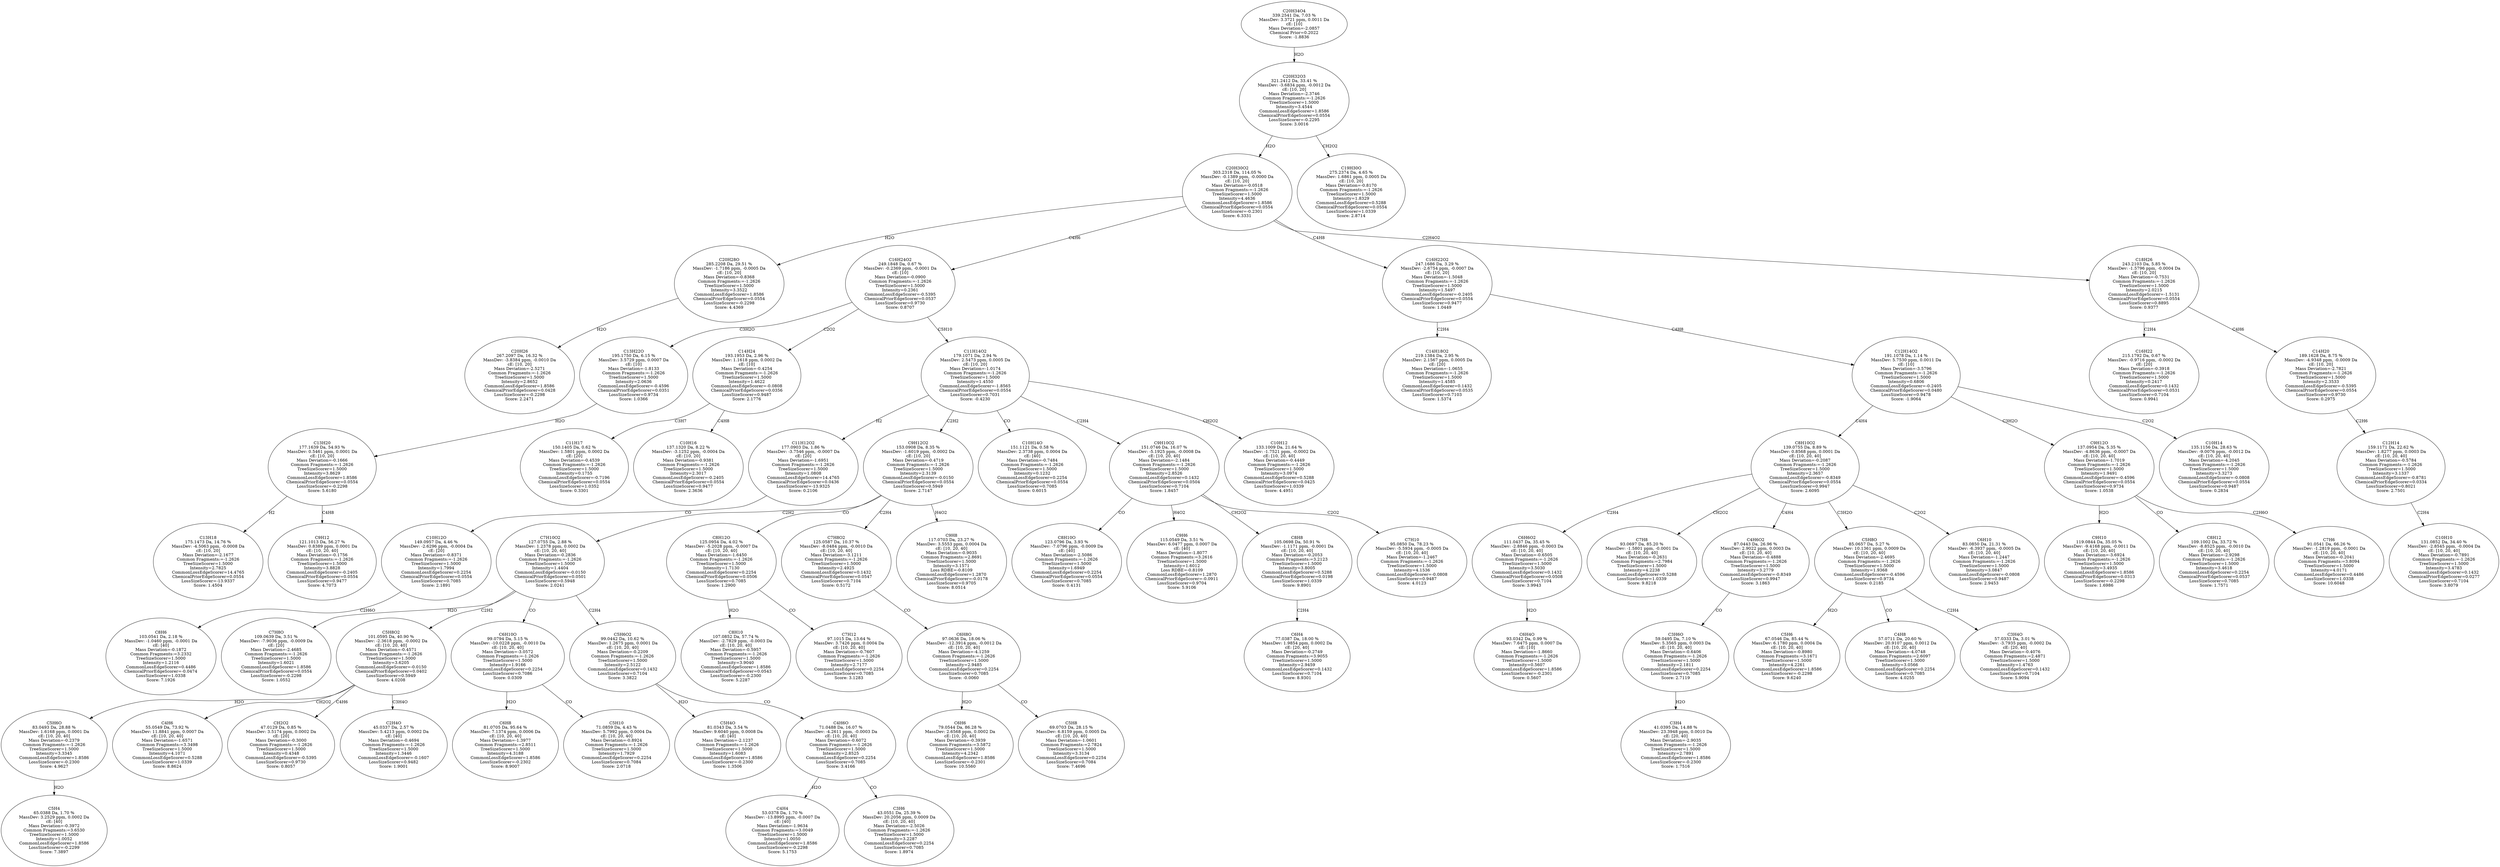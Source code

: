 strict digraph {
v1 [label="C20H26\n267.2097 Da, 16.32 %\nMassDev: -3.8384 ppm, -0.0010 Da\ncE: [10, 20]\nMass Deviation=-2.5271\nCommon Fragments:=-1.2626\nTreeSizeScorer=1.5000\nIntensity=2.8652\nCommonLossEdgeScorer=1.8586\nChemicalPriorEdgeScorer=0.0428\nLossSizeScorer=-0.2298\nScore: 2.2471"];
v2 [label="C20H28O\n285.2208 Da, 29.51 %\nMassDev: -1.7186 ppm, -0.0005 Da\ncE: [10, 20]\nMass Deviation=-0.8368\nCommon Fragments:=-1.2626\nTreeSizeScorer=1.5000\nIntensity=3.3522\nCommonLossEdgeScorer=1.8586\nChemicalPriorEdgeScorer=0.0554\nLossSizeScorer=-0.2298\nScore: 4.4369"];
v3 [label="C13H18\n175.1473 Da, 14.76 %\nMassDev: -4.5063 ppm, -0.0008 Da\ncE: [10, 20]\nMass Deviation=-2.1677\nCommon Fragments:=-1.2626\nTreeSizeScorer=1.5000\nIntensity=2.7825\nCommonLossEdgeScorer=14.4765\nChemicalPriorEdgeScorer=0.0554\nLossSizeScorer=-13.9337\nScore: 1.4504"];
v4 [label="C9H12\n121.1013 Da, 56.27 %\nMassDev: 0.8389 ppm, 0.0001 Da\ncE: [10, 20, 40]\nMass Deviation=-0.1756\nCommon Fragments:=-1.2626\nTreeSizeScorer=1.5000\nIntensity=3.8828\nCommonLossEdgeScorer=-0.2405\nChemicalPriorEdgeScorer=0.0554\nLossSizeScorer=0.9477\nScore: 4.7073"];
v5 [label="C13H20\n177.1639 Da, 54.93 %\nMassDev: 0.5461 ppm, 0.0001 Da\ncE: [10, 20]\nMass Deviation=-0.1666\nCommon Fragments:=-1.2626\nTreeSizeScorer=1.5000\nIntensity=3.8629\nCommonLossEdgeScorer=1.8586\nChemicalPriorEdgeScorer=0.0554\nLossSizeScorer=-0.2298\nScore: 5.6180"];
v6 [label="C13H22O\n195.1750 Da, 6.15 %\nMassDev: 3.5729 ppm, 0.0007 Da\ncE: [10]\nMass Deviation=-1.8133\nCommon Fragments:=-1.2626\nTreeSizeScorer=1.5000\nIntensity=2.0636\nCommonLossEdgeScorer=-0.4596\nChemicalPriorEdgeScorer=0.0351\nLossSizeScorer=0.9734\nScore: 1.0366"];
v7 [label="C11H17\n150.1405 Da, 0.62 %\nMassDev: 1.5801 ppm, 0.0002 Da\ncE: [20]\nMass Deviation=-0.4539\nCommon Fragments:=-1.2626\nTreeSizeScorer=1.5000\nIntensity=0.1755\nCommonLossEdgeScorer=-0.7196\nChemicalPriorEdgeScorer=0.0554\nLossSizeScorer=1.0352\nScore: 0.3301"];
v8 [label="C10H16\n137.1320 Da, 8.22 %\nMassDev: -3.1252 ppm, -0.0004 Da\ncE: [10, 20]\nMass Deviation=-0.9381\nCommon Fragments:=-1.2626\nTreeSizeScorer=1.5000\nIntensity=2.3017\nCommonLossEdgeScorer=-0.2405\nChemicalPriorEdgeScorer=0.0554\nLossSizeScorer=0.9477\nScore: 2.3636"];
v9 [label="C14H24\n193.1953 Da, 2.96 %\nMassDev: 1.1618 ppm, 0.0002 Da\ncE: [10]\nMass Deviation=-0.4254\nCommon Fragments:=-1.2626\nTreeSizeScorer=1.5000\nIntensity=1.4622\nCommonLossEdgeScorer=-0.0808\nChemicalPriorEdgeScorer=0.0356\nLossSizeScorer=0.9487\nScore: 2.1776"];
v10 [label="C8H6\n103.0541 Da, 2.18 %\nMassDev: -1.0460 ppm, -0.0001 Da\ncE: [40]\nMass Deviation=-0.1872\nCommon Fragments:=3.2332\nTreeSizeScorer=1.5000\nIntensity=1.2116\nCommonLossEdgeScorer=0.4486\nChemicalPriorEdgeScorer=-0.0474\nLossSizeScorer=1.0338\nScore: 7.1926"];
v11 [label="C10H12O\n149.0957 Da, 4.46 %\nMassDev: -2.6296 ppm, -0.0004 Da\ncE: [20]\nMass Deviation=-0.8371\nCommon Fragments:=-1.2626\nTreeSizeScorer=1.5000\nIntensity=1.7994\nCommonLossEdgeScorer=0.2254\nChemicalPriorEdgeScorer=0.0554\nLossSizeScorer=0.7085\nScore: 2.1891"];
v12 [label="C11H12O2\n177.0903 Da, 1.86 %\nMassDev: -3.7546 ppm, -0.0007 Da\ncE: [20]\nMass Deviation=-1.6951\nCommon Fragments:=-1.2626\nTreeSizeScorer=1.5000\nIntensity=1.0808\nCommonLossEdgeScorer=14.4765\nChemicalPriorEdgeScorer=0.0436\nLossSizeScorer=-13.9325\nScore: 0.2106"];
v13 [label="C7H8O\n109.0639 Da, 3.51 %\nMassDev: -7.9036 ppm, -0.0009 Da\ncE: [20]\nMass Deviation=-2.4685\nCommon Fragments:=-1.2626\nTreeSizeScorer=1.5000\nIntensity=1.6021\nCommonLossEdgeScorer=1.8586\nChemicalPriorEdgeScorer=0.0554\nLossSizeScorer=-0.2298\nScore: 1.0552"];
v14 [label="C5H4\n65.0388 Da, 1.70 %\nMassDev: 3.2529 ppm, 0.0002 Da\ncE: [40]\nMass Deviation=-0.3972\nCommon Fragments:=3.6530\nTreeSizeScorer=1.5000\nIntensity=1.0052\nCommonLossEdgeScorer=1.8586\nLossSizeScorer=-0.2299\nScore: 7.3897"];
v15 [label="C5H6O\n83.0493 Da, 28.88 %\nMassDev: 1.6168 ppm, 0.0001 Da\ncE: [10, 20, 40]\nMass Deviation=-0.2379\nCommon Fragments:=-1.2626\nTreeSizeScorer=1.5000\nIntensity=3.3345\nCommonLossEdgeScorer=1.8586\nLossSizeScorer=-0.2300\nScore: 4.9627"];
v16 [label="C4H6\n55.0549 Da, 73.92 %\nMassDev: 11.8841 ppm, 0.0007 Da\ncE: [10, 20, 40]\nMass Deviation=-1.6571\nCommon Fragments:=3.3498\nTreeSizeScorer=1.5000\nIntensity=4.1071\nCommonLossEdgeScorer=0.5288\nLossSizeScorer=1.0339\nScore: 8.8624"];
v17 [label="CH2O2\n47.0129 Da, 0.85 %\nMassDev: 3.5174 ppm, 0.0002 Da\ncE: [20]\nMass Deviation=-0.3000\nCommon Fragments:=-1.2626\nTreeSizeScorer=1.5000\nIntensity=0.4348\nCommonLossEdgeScorer=-0.5395\nLossSizeScorer=0.9730\nScore: 0.8057"];
v18 [label="C2H4O\n45.0337 Da, 2.57 %\nMassDev: 5.4213 ppm, 0.0002 Da\ncE: [40]\nMass Deviation=-0.4694\nCommon Fragments:=-1.2626\nTreeSizeScorer=1.5000\nIntensity=1.3446\nCommonLossEdgeScorer=-0.1607\nLossSizeScorer=0.9482\nScore: 1.9001"];
v19 [label="C5H8O2\n101.0595 Da, 40.90 %\nMassDev: -2.3618 ppm, -0.0002 Da\ncE: [10, 20, 40]\nMass Deviation=-0.4571\nCommon Fragments:=-1.2626\nTreeSizeScorer=1.5000\nIntensity=3.6205\nCommonLossEdgeScorer=-0.0150\nChemicalPriorEdgeScorer=0.0402\nLossSizeScorer=0.5949\nScore: 4.0208"];
v20 [label="C6H8\n81.0705 Da, 95.64 %\nMassDev: 7.1374 ppm, 0.0006 Da\ncE: [10, 20, 40]\nMass Deviation=-1.3977\nCommon Fragments:=2.8511\nTreeSizeScorer=1.5000\nIntensity=4.3188\nCommonLossEdgeScorer=1.8586\nLossSizeScorer=-0.2302\nScore: 8.9007"];
v21 [label="C5H10\n71.0859 Da, 4.43 %\nMassDev: 5.7992 ppm, 0.0004 Da\ncE: [10, 20, 40]\nMass Deviation=-0.8924\nCommon Fragments:=-1.2626\nTreeSizeScorer=1.5000\nIntensity=1.7929\nCommonLossEdgeScorer=0.2254\nLossSizeScorer=0.7084\nScore: 2.0718"];
v22 [label="C6H10O\n99.0794 Da, 5.15 %\nMassDev: -10.0228 ppm, -0.0010 Da\ncE: [10, 20, 40]\nMass Deviation=-3.0572\nCommon Fragments:=-1.2626\nTreeSizeScorer=1.5000\nIntensity=1.9166\nCommonLossEdgeScorer=0.2254\nLossSizeScorer=0.7086\nScore: 0.0309"];
v23 [label="C5H4O\n81.0343 Da, 3.54 %\nMassDev: 9.6040 ppm, 0.0008 Da\ncE: [40]\nMass Deviation=-2.1237\nCommon Fragments:=-1.2626\nTreeSizeScorer=1.5000\nIntensity=1.6083\nCommonLossEdgeScorer=1.8586\nLossSizeScorer=-0.2300\nScore: 1.3506"];
v24 [label="C4H4\n53.0378 Da, 1.70 %\nMassDev: -13.8995 ppm, -0.0007 Da\ncE: [40]\nMass Deviation=-1.9634\nCommon Fragments:=3.0049\nTreeSizeScorer=1.5000\nIntensity=1.0050\nCommonLossEdgeScorer=1.8586\nLossSizeScorer=-0.2298\nScore: 5.1753"];
v25 [label="C3H6\n43.0551 Da, 25.39 %\nMassDev: 20.2056 ppm, 0.0009 Da\ncE: [10, 20, 40]\nMass Deviation=-2.5026\nCommon Fragments:=-1.2626\nTreeSizeScorer=1.5000\nIntensity=3.2287\nCommonLossEdgeScorer=0.2254\nLossSizeScorer=0.7085\nScore: 1.8974"];
v26 [label="C4H6O\n71.0488 Da, 16.07 %\nMassDev: -4.2611 ppm, -0.0003 Da\ncE: [10, 20, 40]\nMass Deviation=-0.6072\nCommon Fragments:=-1.2626\nTreeSizeScorer=1.5000\nIntensity=2.8525\nCommonLossEdgeScorer=0.2254\nLossSizeScorer=0.7085\nScore: 3.4166"];
v27 [label="C5H6O2\n99.0442 Da, 10.62 %\nMassDev: 1.2675 ppm, 0.0001 Da\ncE: [10, 20, 40]\nMass Deviation=-0.2209\nCommon Fragments:=-1.2626\nTreeSizeScorer=1.5000\nIntensity=2.5122\nCommonLossEdgeScorer=0.1432\nLossSizeScorer=0.7104\nScore: 3.3822"];
v28 [label="C7H10O2\n127.0755 Da, 2.88 %\nMassDev: 1.2378 ppm, 0.0002 Da\ncE: [10, 20, 40]\nMass Deviation=-0.2836\nCommon Fragments:=-1.2626\nTreeSizeScorer=1.5000\nIntensity=1.4404\nCommonLossEdgeScorer=-0.0150\nChemicalPriorEdgeScorer=0.0501\nLossSizeScorer=0.5948\nScore: 2.0241"];
v29 [label="C8H10\n107.0852 Da, 57.74 %\nMassDev: -2.7829 ppm, -0.0003 Da\ncE: [10, 20, 40]\nMass Deviation=-0.5957\nCommon Fragments:=-1.2626\nTreeSizeScorer=1.5000\nIntensity=3.9040\nCommonLossEdgeScorer=1.8586\nChemicalPriorEdgeScorer=0.0543\nLossSizeScorer=-0.2300\nScore: 5.2287"];
v30 [label="C7H12\n97.1015 Da, 13.64 %\nMassDev: 3.7426 ppm, 0.0004 Da\ncE: [10, 20, 40]\nMass Deviation=-0.7607\nCommon Fragments:=-1.2626\nTreeSizeScorer=1.5000\nIntensity=2.7177\nCommonLossEdgeScorer=0.2254\nLossSizeScorer=0.7085\nScore: 3.1283"];
v31 [label="C8H12O\n125.0954 Da, 4.02 %\nMassDev: -5.2028 ppm, -0.0007 Da\ncE: [10, 20, 40]\nMass Deviation=-1.6450\nCommon Fragments:=-1.2626\nTreeSizeScorer=1.5000\nIntensity=1.7130\nCommonLossEdgeScorer=0.2254\nChemicalPriorEdgeScorer=0.0506\nLossSizeScorer=0.7085\nScore: 1.2900"];
v32 [label="C6H6\n79.0544 Da, 86.28 %\nMassDev: 2.6568 ppm, 0.0002 Da\ncE: [10, 20, 40]\nMass Deviation=-0.3939\nCommon Fragments:=3.5872\nTreeSizeScorer=1.5000\nIntensity=4.2342\nCommonLossEdgeScorer=1.8586\nLossSizeScorer=-0.2301\nScore: 10.5560"];
v33 [label="C5H8\n69.0703 Da, 28.15 %\nMassDev: 6.8159 ppm, 0.0005 Da\ncE: [10, 20, 40]\nMass Deviation=-1.0601\nCommon Fragments:=2.7824\nTreeSizeScorer=1.5000\nIntensity=3.3134\nCommonLossEdgeScorer=0.2254\nLossSizeScorer=0.7084\nScore: 7.4696"];
v34 [label="C6H8O\n97.0636 Da, 18.06 %\nMassDev: -12.3914 ppm, -0.0012 Da\ncE: [10, 20, 40]\nMass Deviation=-4.1259\nCommon Fragments:=-1.2626\nTreeSizeScorer=1.5000\nIntensity=2.9485\nCommonLossEdgeScorer=0.2254\nLossSizeScorer=0.7085\nScore: -0.0060"];
v35 [label="C7H8O2\n125.0587 Da, 10.37 %\nMassDev: -8.0484 ppm, -0.0010 Da\ncE: [10, 20, 40]\nMass Deviation=-3.1211\nCommon Fragments:=-1.2626\nTreeSizeScorer=1.5000\nIntensity=2.4925\nCommonLossEdgeScorer=0.1432\nChemicalPriorEdgeScorer=0.0547\nLossSizeScorer=0.7104\nScore: 0.5172"];
v36 [label="C9H8\n117.0703 Da, 23.27 %\nMassDev: 3.5553 ppm, 0.0004 Da\ncE: [10, 20, 40]\nMass Deviation=-0.9035\nCommon Fragments:=2.8691\nTreeSizeScorer=1.5000\nIntensity=3.1571\nLoss RDBE=-0.8109\nCommonLossEdgeScorer=1.2870\nChemicalPriorEdgeScorer=-0.0178\nLossSizeScorer=0.9705\nScore: 8.0514"];
v37 [label="C9H12O2\n153.0908 Da, 8.35 %\nMassDev: -1.6019 ppm, -0.0002 Da\ncE: [10, 20]\nMass Deviation=-0.4719\nCommon Fragments:=-1.2626\nTreeSizeScorer=1.5000\nIntensity=2.3139\nCommonLossEdgeScorer=-0.0150\nChemicalPriorEdgeScorer=0.0554\nLossSizeScorer=0.5949\nScore: 2.7147"];
v38 [label="C10H14O\n151.1121 Da, 0.58 %\nMassDev: 2.3738 ppm, 0.0004 Da\ncE: [40]\nMass Deviation=-0.7484\nCommon Fragments:=-1.2626\nTreeSizeScorer=1.5000\nIntensity=0.1232\nCommonLossEdgeScorer=0.2254\nChemicalPriorEdgeScorer=0.0554\nLossSizeScorer=0.7085\nScore: 0.6015"];
v39 [label="C8H10O\n123.0796 Da, 3.93 %\nMassDev: -7.0796 ppm, -0.0009 Da\ncE: [40]\nMass Deviation=-2.5086\nCommon Fragments:=-1.2626\nTreeSizeScorer=1.5000\nIntensity=1.6949\nCommonLossEdgeScorer=0.2254\nChemicalPriorEdgeScorer=0.0554\nLossSizeScorer=0.7085\nScore: 0.4131"];
v40 [label="C9H6\n115.0549 Da, 3.51 %\nMassDev: 6.0477 ppm, 0.0007 Da\ncE: [40]\nMass Deviation=-1.8077\nCommon Fragments:=3.2616\nTreeSizeScorer=1.5000\nIntensity=1.6012\nLoss RDBE=-0.8109\nCommonLossEdgeScorer=1.2870\nChemicalPriorEdgeScorer=-0.0911\nLossSizeScorer=0.9704\nScore: 5.9106"];
v41 [label="C6H4\n77.0387 Da, 18.00 %\nMassDev: 1.9854 ppm, 0.0002 Da\ncE: [20, 40]\nMass Deviation=-0.2749\nCommon Fragments:=3.9055\nTreeSizeScorer=1.5000\nIntensity=2.9459\nCommonLossEdgeScorer=0.1432\nLossSizeScorer=0.7104\nScore: 8.9301"];
v42 [label="C8H8\n105.0698 Da, 50.91 %\nMassDev: -1.1171 ppm, -0.0001 Da\ncE: [10, 20, 40]\nMass Deviation=-0.2053\nCommon Fragments:=3.2123\nTreeSizeScorer=1.5000\nIntensity=3.8005\nCommonLossEdgeScorer=0.5288\nChemicalPriorEdgeScorer=0.0198\nLossSizeScorer=1.0339\nScore: 9.8901"];
v43 [label="C7H10\n95.0850 Da, 78.23 %\nMassDev: -5.5934 ppm, -0.0005 Da\ncE: [10, 20, 40]\nMass Deviation=-1.2467\nCommon Fragments:=-1.2626\nTreeSizeScorer=1.5000\nIntensity=4.1536\nCommonLossEdgeScorer=-0.0808\nLossSizeScorer=0.9487\nScore: 4.0123"];
v44 [label="C9H10O2\n151.0746 Da, 16.07 %\nMassDev: -5.1925 ppm, -0.0008 Da\ncE: [10, 20, 40]\nMass Deviation=-2.1484\nCommon Fragments:=-1.2626\nTreeSizeScorer=1.5000\nIntensity=2.8526\nCommonLossEdgeScorer=0.1432\nChemicalPriorEdgeScorer=0.0504\nLossSizeScorer=0.7104\nScore: 1.8457"];
v45 [label="C10H12\n133.1009 Da, 21.64 %\nMassDev: -1.7521 ppm, -0.0002 Da\ncE: [10, 20, 40]\nMass Deviation=-0.4449\nCommon Fragments:=-1.2626\nTreeSizeScorer=1.5000\nIntensity=3.0974\nCommonLossEdgeScorer=0.5288\nChemicalPriorEdgeScorer=0.0425\nLossSizeScorer=1.0339\nScore: 4.4951"];
v46 [label="C11H14O2\n179.1071 Da, 2.94 %\nMassDev: 2.5473 ppm, 0.0005 Da\ncE: [10, 20]\nMass Deviation=-1.0174\nCommon Fragments:=-1.2626\nTreeSizeScorer=1.5000\nIntensity=1.4550\nCommonLossEdgeScorer=-1.8565\nChemicalPriorEdgeScorer=0.0554\nLossSizeScorer=0.7031\nScore: -0.4230"];
v47 [label="C16H24O2\n249.1848 Da, 0.67 %\nMassDev: -0.2369 ppm, -0.0001 Da\ncE: [10]\nMass Deviation=-0.0900\nCommon Fragments:=-1.2626\nTreeSizeScorer=1.5000\nIntensity=0.2361\nCommonLossEdgeScorer=-0.5395\nChemicalPriorEdgeScorer=0.0537\nLossSizeScorer=0.9730\nScore: 0.8707"];
v48 [label="C14H18O2\n219.1384 Da, 2.95 %\nMassDev: 2.1567 ppm, 0.0005 Da\ncE: [20]\nMass Deviation=-1.0655\nCommon Fragments:=-1.2626\nTreeSizeScorer=1.5000\nIntensity=1.4585\nCommonLossEdgeScorer=0.1432\nChemicalPriorEdgeScorer=0.0535\nLossSizeScorer=0.7103\nScore: 1.5374"];
v49 [label="C6H4O\n93.0342 Da, 0.99 %\nMassDev: 7.6475 ppm, 0.0007 Da\ncE: [10]\nMass Deviation=-1.8660\nCommon Fragments:=-1.2626\nTreeSizeScorer=1.5000\nIntensity=0.5607\nCommonLossEdgeScorer=1.8586\nLossSizeScorer=-0.2301\nScore: 0.5607"];
v50 [label="C6H6O2\n111.0437 Da, 35.45 %\nMassDev: -2.8846 ppm, -0.0003 Da\ncE: [10, 20, 40]\nMass Deviation=-0.6505\nCommon Fragments:=-1.2626\nTreeSizeScorer=1.5000\nIntensity=3.5030\nCommonLossEdgeScorer=0.1432\nChemicalPriorEdgeScorer=0.0508\nLossSizeScorer=0.7104\nScore: 3.9943"];
v51 [label="C7H8\n93.0697 Da, 85.20 %\nMassDev: -1.5801 ppm, -0.0001 Da\ncE: [10, 20, 40]\nMass Deviation=-0.2631\nCommon Fragments:=2.7984\nTreeSizeScorer=1.5000\nIntensity=4.2238\nCommonLossEdgeScorer=0.5288\nLossSizeScorer=1.0339\nScore: 9.8218"];
v52 [label="C3H4\n41.0395 Da, 14.88 %\nMassDev: 23.3948 ppm, 0.0010 Da\ncE: [20, 40]\nMass Deviation=-2.9035\nCommon Fragments:=-1.2626\nTreeSizeScorer=1.5000\nIntensity=2.7891\nCommonLossEdgeScorer=1.8586\nLossSizeScorer=-0.2300\nScore: 1.7516"];
v53 [label="C3H6O\n59.0495 Da, 7.10 %\nMassDev: 5.3565 ppm, 0.0003 Da\ncE: [10, 20, 40]\nMass Deviation=-0.6406\nCommon Fragments:=-1.2626\nTreeSizeScorer=1.5000\nIntensity=2.1811\nCommonLossEdgeScorer=0.2254\nLossSizeScorer=0.7085\nScore: 2.7119"];
v54 [label="C4H6O2\n87.0443 Da, 26.96 %\nMassDev: 2.9022 ppm, 0.0003 Da\ncE: [10, 20, 40]\nMass Deviation=-0.4888\nCommon Fragments:=-1.2626\nTreeSizeScorer=1.5000\nIntensity=3.2779\nCommonLossEdgeScorer=-0.8349\nLossSizeScorer=0.9947\nScore: 3.1863"];
v55 [label="C5H6\n67.0546 Da, 85.44 %\nMassDev: 6.1780 ppm, 0.0004 Da\ncE: [10, 20, 40]\nMass Deviation=-0.8980\nCommon Fragments:=3.1671\nTreeSizeScorer=1.5000\nIntensity=4.2261\nCommonLossEdgeScorer=1.8586\nLossSizeScorer=-0.2298\nScore: 9.6240"];
v56 [label="C4H8\n57.0711 Da, 20.60 %\nMassDev: 20.9107 ppm, 0.0012 Da\ncE: [10, 20, 40]\nMass Deviation=-4.0748\nCommon Fragments:=2.6097\nTreeSizeScorer=1.5000\nIntensity=3.0566\nCommonLossEdgeScorer=0.2254\nLossSizeScorer=0.7085\nScore: 4.0255"];
v57 [label="C3H4O\n57.0333 Da, 3.01 %\nMassDev: -3.7935 ppm, -0.0002 Da\ncE: [20, 40]\nMass Deviation=-0.4076\nCommon Fragments:=2.4871\nTreeSizeScorer=1.5000\nIntensity=1.4763\nCommonLossEdgeScorer=0.1432\nLossSizeScorer=0.7104\nScore: 5.9094"];
v58 [label="C5H8O\n85.0657 Da, 5.27 %\nMassDev: 10.1361 ppm, 0.0009 Da\ncE: [10, 20, 40]\nMass Deviation=-2.4695\nCommon Fragments:=-1.2626\nTreeSizeScorer=1.5000\nIntensity=1.9368\nCommonLossEdgeScorer=-0.4596\nLossSizeScorer=0.9734\nScore: 0.2185"];
v59 [label="C6H10\n83.0850 Da, 21.31 %\nMassDev: -6.3937 ppm, -0.0005 Da\ncE: [10, 20, 40]\nMass Deviation=-1.2447\nCommon Fragments:=-1.2626\nTreeSizeScorer=1.5000\nIntensity=3.0847\nCommonLossEdgeScorer=-0.0808\nLossSizeScorer=0.9487\nScore: 2.9453"];
v60 [label="C8H10O2\n139.0755 Da, 8.89 %\nMassDev: 0.8568 ppm, 0.0001 Da\ncE: [10, 20, 40]\nMass Deviation=-0.2087\nCommon Fragments:=-1.2626\nTreeSizeScorer=1.5000\nIntensity=2.3657\nCommonLossEdgeScorer=-0.8349\nChemicalPriorEdgeScorer=0.0554\nLossSizeScorer=0.9947\nScore: 2.6095"];
v61 [label="C9H10\n119.0844 Da, 35.05 %\nMassDev: -9.4168 ppm, -0.0011 Da\ncE: [10, 20, 40]\nMass Deviation=-3.6924\nCommon Fragments:=-1.2626\nTreeSizeScorer=1.5000\nIntensity=3.4935\nCommonLossEdgeScorer=1.8586\nChemicalPriorEdgeScorer=0.0313\nLossSizeScorer=-0.2298\nScore: 1.6986"];
v62 [label="C8H12\n109.1002 Da, 33.72 %\nMassDev: -8.8525 ppm, -0.0010 Da\ncE: [10, 20, 40]\nMass Deviation=-2.9298\nCommon Fragments:=-1.2626\nTreeSizeScorer=1.5000\nIntensity=3.4618\nCommonLossEdgeScorer=0.2254\nChemicalPriorEdgeScorer=0.0537\nLossSizeScorer=0.7085\nScore: 1.7571"];
v63 [label="C7H6\n91.0541 Da, 66.26 %\nMassDev: -1.2819 ppm, -0.0001 Da\ncE: [10, 20, 40]\nMass Deviation=-0.2041\nCommon Fragments:=3.8094\nTreeSizeScorer=1.5000\nIntensity=4.0171\nCommonLossEdgeScorer=0.4486\nLossSizeScorer=1.0338\nScore: 10.6048"];
v64 [label="C9H12O\n137.0954 Da, 5.35 %\nMassDev: -4.8636 ppm, -0.0007 Da\ncE: [10, 20, 40]\nMass Deviation=-1.7019\nCommon Fragments:=-1.2626\nTreeSizeScorer=1.5000\nIntensity=1.9491\nCommonLossEdgeScorer=-0.4596\nChemicalPriorEdgeScorer=0.0554\nLossSizeScorer=0.9734\nScore: 1.0538"];
v65 [label="C10H14\n135.1156 Da, 28.63 %\nMassDev: -9.0076 ppm, -0.0012 Da\ncE: [10, 20, 40]\nMass Deviation=-4.2045\nCommon Fragments:=-1.2626\nTreeSizeScorer=1.5000\nIntensity=3.3273\nCommonLossEdgeScorer=-0.0808\nChemicalPriorEdgeScorer=0.0554\nLossSizeScorer=0.9487\nScore: 0.2834"];
v66 [label="C12H14O2\n191.1078 Da, 1.14 %\nMassDev: 5.7530 ppm, 0.0011 Da\ncE: [10]\nMass Deviation=-3.5796\nCommon Fragments:=-1.2626\nTreeSizeScorer=1.5000\nIntensity=0.6806\nCommonLossEdgeScorer=-0.2405\nChemicalPriorEdgeScorer=0.0480\nLossSizeScorer=0.9478\nScore: -1.9064"];
v67 [label="C16H22O2\n247.1686 Da, 3.29 %\nMassDev: -2.6754 ppm, -0.0007 Da\ncE: [10, 20]\nMass Deviation=-1.5048\nCommon Fragments:=-1.2626\nTreeSizeScorer=1.5000\nIntensity=1.5497\nCommonLossEdgeScorer=-0.2405\nChemicalPriorEdgeScorer=0.0554\nLossSizeScorer=0.9477\nScore: 1.0449"];
v68 [label="C16H22\n215.1792 Da, 0.67 %\nMassDev: -0.9716 ppm, -0.0002 Da\ncE: [20]\nMass Deviation=-0.3918\nCommon Fragments:=-1.2626\nTreeSizeScorer=1.5000\nIntensity=0.2417\nCommonLossEdgeScorer=0.1432\nChemicalPriorEdgeScorer=0.0531\nLossSizeScorer=0.7104\nScore: 0.9941"];
v69 [label="C10H10\n131.0852 Da, 34.40 %\nMassDev: -2.8545 ppm, -0.0004 Da\ncE: [10, 20, 40]\nMass Deviation=-0.7891\nCommon Fragments:=-1.2626\nTreeSizeScorer=1.5000\nIntensity=3.4783\nCommonLossEdgeScorer=0.1432\nChemicalPriorEdgeScorer=0.0277\nLossSizeScorer=0.7104\nScore: 3.8079"];
v70 [label="C12H14\n159.1171 Da, 22.62 %\nMassDev: 1.8277 ppm, 0.0003 Da\ncE: [10, 20, 40]\nMass Deviation=-0.5784\nCommon Fragments:=-1.2626\nTreeSizeScorer=1.5000\nIntensity=3.1337\nCommonLossEdgeScorer=-0.8781\nChemicalPriorEdgeScorer=0.0334\nLossSizeScorer=0.8021\nScore: 2.7501"];
v71 [label="C14H20\n189.1628 Da, 8.75 %\nMassDev: -4.9348 ppm, -0.0009 Da\ncE: [10, 20]\nMass Deviation=-2.7821\nCommon Fragments:=-1.2626\nTreeSizeScorer=1.5000\nIntensity=2.3533\nCommonLossEdgeScorer=-0.5395\nChemicalPriorEdgeScorer=0.0554\nLossSizeScorer=0.9730\nScore: 0.2975"];
v72 [label="C18H26\n243.2103 Da, 5.85 %\nMassDev: -1.5796 ppm, -0.0004 Da\ncE: [10, 20]\nMass Deviation=-0.7531\nCommon Fragments:=-1.2626\nTreeSizeScorer=1.5000\nIntensity=2.0215\nCommonLossEdgeScorer=-1.5131\nChemicalPriorEdgeScorer=0.0554\nLossSizeScorer=0.8895\nScore: 0.9377"];
v73 [label="C20H30O2\n303.2318 Da, 114.05 %\nMassDev: -0.1389 ppm, -0.0000 Da\ncE: [10, 20]\nMass Deviation=-0.0518\nCommon Fragments:=-1.2626\nTreeSizeScorer=1.5000\nIntensity=4.4636\nCommonLossEdgeScorer=1.8586\nChemicalPriorEdgeScorer=0.0554\nLossSizeScorer=-0.2301\nScore: 6.3331"];
v74 [label="C19H30O\n275.2374 Da, 4.65 %\nMassDev: 1.6861 ppm, 0.0005 Da\ncE: [10, 20]\nMass Deviation=-0.8170\nCommon Fragments:=-1.2626\nTreeSizeScorer=1.5000\nIntensity=1.8329\nCommonLossEdgeScorer=0.5288\nChemicalPriorEdgeScorer=0.0554\nLossSizeScorer=1.0339\nScore: 2.8714"];
v75 [label="C20H32O3\n321.2412 Da, 33.41 %\nMassDev: -3.6834 ppm, -0.0012 Da\ncE: [10, 20]\nMass Deviation=-2.3746\nCommon Fragments:=-1.2626\nTreeSizeScorer=1.5000\nIntensity=3.4544\nCommonLossEdgeScorer=1.8586\nChemicalPriorEdgeScorer=0.0554\nLossSizeScorer=-0.2295\nScore: 3.0016"];
v76 [label="C20H34O4\n339.2541 Da, 7.03 %\nMassDev: 3.3721 ppm, 0.0011 Da\ncE: [10]\nMass Deviation=-2.0857\nChemical Prior=0.2022\nScore: -1.8836"];
v2 -> v1 [label="H2O"];
v73 -> v2 [label="H2O"];
v5 -> v3 [label="H2"];
v5 -> v4 [label="C4H8"];
v6 -> v5 [label="H2O"];
v47 -> v6 [label="C3H2O"];
v9 -> v7 [label="C3H7"];
v9 -> v8 [label="C4H8"];
v47 -> v9 [label="C2O2"];
v11 -> v10 [label="C2H6O"];
v12 -> v11 [label="CO"];
v46 -> v12 [label="H2"];
v28 -> v13 [label="H2O"];
v15 -> v14 [label="H2O"];
v19 -> v15 [label="H2O"];
v19 -> v16 [label="CH2O2"];
v19 -> v17 [label="C4H6"];
v19 -> v18 [label="C3H4O"];
v28 -> v19 [label="C2H2"];
v22 -> v20 [label="H2O"];
v22 -> v21 [label="CO"];
v28 -> v22 [label="CO"];
v27 -> v23 [label="H2O"];
v26 -> v24 [label="H2O"];
v26 -> v25 [label="CO"];
v27 -> v26 [label="CO"];
v28 -> v27 [label="C2H4"];
v37 -> v28 [label="C2H2"];
v31 -> v29 [label="H2O"];
v31 -> v30 [label="CO"];
v37 -> v31 [label="CO"];
v34 -> v32 [label="H2O"];
v34 -> v33 [label="CO"];
v35 -> v34 [label="CO"];
v37 -> v35 [label="C2H4"];
v37 -> v36 [label="H4O2"];
v46 -> v37 [label="C2H2"];
v46 -> v38 [label="CO"];
v44 -> v39 [label="CO"];
v44 -> v40 [label="H4O2"];
v42 -> v41 [label="C2H4"];
v44 -> v42 [label="CH2O2"];
v44 -> v43 [label="C2O2"];
v46 -> v44 [label="C2H4"];
v46 -> v45 [label="CH2O2"];
v47 -> v46 [label="C5H10"];
v73 -> v47 [label="C4H6"];
v67 -> v48 [label="C2H4"];
v50 -> v49 [label="H2O"];
v60 -> v50 [label="C2H4"];
v60 -> v51 [label="CH2O2"];
v53 -> v52 [label="H2O"];
v54 -> v53 [label="CO"];
v60 -> v54 [label="C4H4"];
v58 -> v55 [label="H2O"];
v58 -> v56 [label="CO"];
v58 -> v57 [label="C2H4"];
v60 -> v58 [label="C3H2O"];
v60 -> v59 [label="C2O2"];
v66 -> v60 [label="C4H4"];
v64 -> v61 [label="H2O"];
v64 -> v62 [label="CO"];
v64 -> v63 [label="C2H6O"];
v66 -> v64 [label="C3H2O"];
v66 -> v65 [label="C2O2"];
v67 -> v66 [label="C4H8"];
v73 -> v67 [label="C4H8"];
v72 -> v68 [label="C2H4"];
v70 -> v69 [label="C2H4"];
v71 -> v70 [label="C2H6"];
v72 -> v71 [label="C4H6"];
v73 -> v72 [label="C2H4O2"];
v75 -> v73 [label="H2O"];
v75 -> v74 [label="CH2O2"];
v76 -> v75 [label="H2O"];
}